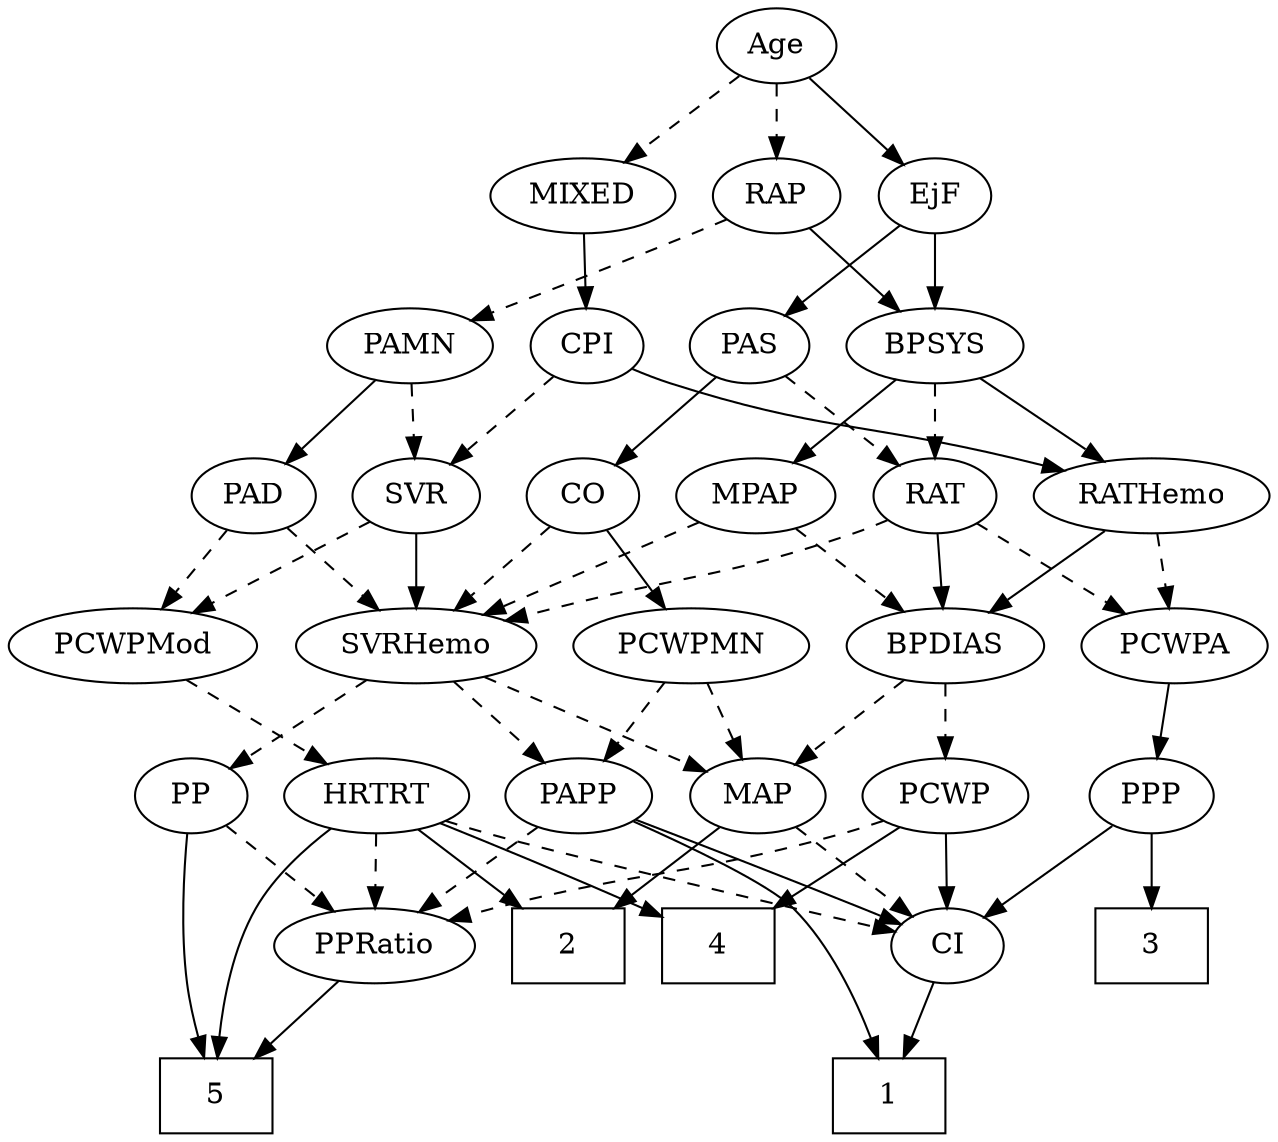 strict digraph {
	graph [bb="0,0,544.39,540"];
	node [label="\N"];
	1	[height=0.5,
		pos="379,18",
		shape=box,
		width=0.75];
	2	[height=0.5,
		pos="225,90",
		shape=box,
		width=0.75];
	3	[height=0.5,
		pos="487,90",
		shape=box,
		width=0.75];
	4	[height=0.5,
		pos="297,90",
		shape=box,
		width=0.75];
	5	[height=0.5,
		pos="71.995,18",
		shape=box,
		width=0.75];
	Age	[height=0.5,
		pos="327,522",
		width=0.75];
	EjF	[height=0.5,
		pos="400,450",
		width=0.75];
	Age -> EjF	[pos="e,385.24,465.14 341.77,506.83 352.16,496.87 366.24,483.37 377.95,472.14",
		style=solid];
	RAP	[height=0.5,
		pos="327,450",
		width=0.77632];
	Age -> RAP	[pos="e,327,468.1 327,503.7 327,495.98 327,486.71 327,478.11",
		style=dashed];
	MIXED	[height=0.5,
		pos="241,450",
		width=1.1193];
	Age -> MIXED	[pos="e,259.62,466.16 310.41,507.5 298.25,497.61 281.49,483.96 267.49,472.56",
		style=dashed];
	BPSYS	[height=0.5,
		pos="400,378",
		width=1.0471];
	EjF -> BPSYS	[pos="e,400,396.1 400,431.7 400,423.98 400,414.71 400,406.11",
		style=solid];
	PAS	[height=0.5,
		pos="317,378",
		width=0.75];
	EjF -> PAS	[pos="e,333.08,392.56 383.6,435.17 371.35,424.85 354.44,410.58 340.73,399.01",
		style=solid];
	RAP -> BPSYS	[pos="e,383.88,394.46 342.12,434.5 352.03,425 365.18,412.38 376.44,401.58",
		style=solid];
	PAMN	[height=0.5,
		pos="162,378",
		width=1.011];
	RAP -> PAMN	[pos="e,189.59,390.07 304.75,438.61 299.9,436.4 294.79,434.09 290,432 259.5,418.69 224.59,404.29 198.94,393.86",
		style=dashed];
	CPI	[height=0.5,
		pos="243,378",
		width=0.75];
	MIXED -> CPI	[pos="e,242.51,396.1 241.49,431.7 241.71,423.98 241.98,414.71 242.22,406.11",
		style=solid];
	MPAP	[height=0.5,
		pos="320,306",
		width=0.97491];
	SVRHemo	[height=0.5,
		pos="172,234",
		width=1.3902];
	MPAP -> SVRHemo	[pos="e,201.04,248.74 294.89,293.13 271.65,282.13 236.77,265.64 210.1,253.02",
		style=dashed];
	BPDIAS	[height=0.5,
		pos="400,234",
		width=1.1735];
	MPAP -> BPDIAS	[pos="e,382.22,250.55 336.96,290.15 347.87,280.61 362.25,268.03 374.52,257.29",
		style=dashed];
	BPSYS -> MPAP	[pos="e,337.05,321.92 382.64,361.81 371.55,352.11 357.01,339.39 344.73,328.64",
		style=solid];
	RATHemo	[height=0.5,
		pos="495,306",
		width=1.3721];
	BPSYS -> RATHemo	[pos="e,474.02,322.46 419.68,362.5 432.95,352.72 450.68,339.65 465.61,328.65",
		style=solid];
	RAT	[height=0.5,
		pos="400,306",
		width=0.75827];
	BPSYS -> RAT	[pos="e,400,324.1 400,359.7 400,351.98 400,342.71 400,334.11",
		style=dashed];
	PAD	[height=0.5,
		pos="91.995,306",
		width=0.79437];
	PCWPMod	[height=0.5,
		pos="51.995,234",
		width=1.4443];
	PAD -> PCWPMod	[pos="e,61.78,252.12 82.718,288.76 78.01,280.53 72.176,270.32 66.861,261.02",
		style=dashed];
	PAD -> SVRHemo	[pos="e,153.88,250.85 108.18,290.83 119.05,281.33 133.59,268.6 146.05,257.7",
		style=dashed];
	CO	[height=0.5,
		pos="240,306",
		width=0.75];
	PCWPMN	[height=0.5,
		pos="290,234",
		width=1.3902];
	CO -> PCWPMN	[pos="e,277.88,251.96 251.09,289.46 257.23,280.87 265.02,269.97 272,260.19",
		style=solid];
	CO -> SVRHemo	[pos="e,187.73,251.2 225.91,290.5 216.95,281.28 205.16,269.14 194.88,258.56",
		style=dashed];
	PAS -> CO	[pos="e,255.29,320.91 301.41,362.83 290.38,352.81 275.41,339.19 263,327.92",
		style=solid];
	PAS -> RAT	[pos="e,383.91,320.56 333.39,363.17 345.64,352.85 362.55,338.58 376.27,327.01",
		style=dashed];
	PAMN -> PAD	[pos="e,106.53,321.54 146.46,361.46 136.87,351.87 124.41,339.42 113.83,328.84",
		style=solid];
	SVR	[height=0.5,
		pos="167,306",
		width=0.77632];
	PAMN -> SVR	[pos="e,165.77,324.1 163.23,359.7 163.78,351.98 164.44,342.71 165.06,334.11",
		style=dashed];
	PCWPA	[height=0.5,
		pos="502,234",
		width=1.1555];
	RATHemo -> PCWPA	[pos="e,500.28,252.1 496.73,287.7 497.5,279.98 498.42,270.71 499.28,262.11",
		style=dashed];
	RATHemo -> BPDIAS	[pos="e,420.37,250.01 473.91,289.46 460.57,279.63 443.15,266.8 428.57,256.06",
		style=solid];
	CPI -> RATHemo	[pos="e,457.94,318 264.41,366.56 269.75,364.19 275.52,361.84 281,360 348.03,337.46 367.55,341.8 436,324 440,322.96 444.15,321.84 448.3,\
320.7",
		style=solid];
	CPI -> SVR	[pos="e,182.35,321.14 227.62,362.83 216.8,352.87 202.14,339.37 189.94,328.14",
		style=dashed];
	RAT -> PCWPA	[pos="e,480.74,249.59 418.23,292.49 433.16,282.24 454.59,267.53 472.04,255.56",
		style=dashed];
	RAT -> SVRHemo	[pos="e,209.74,245.97 378.94,294.3 374.1,292.05 368.92,289.81 364,288 306.53,266.84 289.98,268.48 231,252 227.23,250.95 223.34,249.85 \
219.43,248.74",
		style=dashed];
	RAT -> BPDIAS	[pos="e,400,252.1 400,287.7 400,279.98 400,270.71 400,262.11",
		style=solid];
	SVR -> PCWPMod	[pos="e,76.71,250.04 147.23,292.97 130.22,282.62 105.33,267.46 85.262,255.25",
		style=dashed];
	SVR -> SVRHemo	[pos="e,170.77,252.1 168.23,287.7 168.78,279.98 169.44,270.71 170.06,262.11",
		style=solid];
	HRTRT	[height=0.5,
		pos="147,162",
		width=1.1013];
	PCWPMod -> HRTRT	[pos="e,126.95,177.77 73.079,217.46 86.513,207.57 104.08,194.62 118.72,183.83",
		style=dashed];
	PPP	[height=0.5,
		pos="487,162",
		width=0.75];
	PCWPA -> PPP	[pos="e,490.7,180.28 498.36,216.05 496.69,208.26 494.67,198.82 492.8,190.08",
		style=solid];
	MAP	[height=0.5,
		pos="316,162",
		width=0.84854];
	PCWPMN -> MAP	[pos="e,309.76,179.79 296.29,216.05 299.26,208.06 302.87,198.33 306.19,189.4",
		style=dashed];
	PAPP	[height=0.5,
		pos="236,162",
		width=0.88464];
	PCWPMN -> PAPP	[pos="e,248.33,178.99 277.2,216.41 270.44,207.66 262.03,196.75 254.57,187.08",
		style=dashed];
	SVRHemo -> MAP	[pos="e,293.28,174.04 200.45,219.17 224.57,207.44 259.16,190.63 284.2,178.46",
		style=dashed];
	PP	[height=0.5,
		pos="61.995,162",
		width=0.75];
	SVRHemo -> PP	[pos="e,80.811,174.97 148.4,217.98 131.2,207.04 107.83,192.17 89.733,180.65",
		style=dashed];
	SVRHemo -> PAPP	[pos="e,221.67,178.67 186.84,216.76 195.11,207.71 205.56,196.29 214.7,186.3",
		style=dashed];
	BPDIAS -> MAP	[pos="e,332.87,177.07 381.35,217.46 369.35,207.46 353.6,194.34 340.58,183.48",
		style=dashed];
	PCWP	[height=0.5,
		pos="400,162",
		width=0.97491];
	BPDIAS -> PCWP	[pos="e,400,180.1 400,215.7 400,207.98 400,198.71 400,190.11",
		style=dashed];
	MAP -> 2	[pos="e,247.12,108.02 298.02,147.17 285.81,137.78 269.36,125.13 255.17,114.21",
		style=solid];
	CI	[height=0.5,
		pos="407,90",
		width=0.75];
	MAP -> CI	[pos="e,389.98,104.09 333.97,147.17 347.7,136.61 366.77,121.94 381.98,110.24",
		style=dashed];
	PP -> 5	[pos="e,66.172,36.44 59.468,143.86 57.228,125.89 54.769,96.848 57.995,72 59.098,63.506 61.156,54.434 63.361,46.24",
		style=solid];
	PPRatio	[height=0.5,
		pos="140,90",
		width=1.1013];
	PP -> PPRatio	[pos="e,122.72,106.51 77.406,147.17 88.113,137.56 102.62,124.54 114.97,113.46",
		style=dashed];
	PPP -> 3	[pos="e,487,108.1 487,143.7 487,135.98 487,126.71 487,118.11",
		style=solid];
	PPP -> CI	[pos="e,422.77,104.8 471.19,147.17 459.58,137.01 443.6,123.03 430.49,111.56",
		style=solid];
	PPRatio -> 5	[pos="e,88.793,36.292 124.57,73.116 116.07,64.373 105.35,53.334 95.805,43.51",
		style=solid];
	PCWP -> 4	[pos="e,322.04,108.02 379.65,147.17 365.7,137.69 346.86,124.89 330.7,113.9",
		style=solid];
	PCWP -> PPRatio	[pos="e,169.87,102.01 373.7,150.07 367.93,147.89 361.8,145.74 356,144 283.25,122.25 262.11,128.48 189,108 185.87,107.13 182.66,106.16 \
179.45,105.15",
		style=dashed];
	PCWP -> CI	[pos="e,405.28,108.1 401.73,143.7 402.5,135.98 403.42,126.71 404.28,118.11",
		style=solid];
	CI -> 1	[pos="e,385.97,36.447 400.36,72.411 397.18,64.454 393.28,54.722 389.7,45.756",
		style=solid];
	PAPP -> 1	[pos="e,373.54,36.259 259.86,149.96 284.83,138.07 321.93,119.32 333,108 350.28,90.309 362.56,64.809 370.06,45.634",
		style=solid];
	PAPP -> PPRatio	[pos="e,160.25,105.77 217.03,147.17 203.2,137.08 184.21,123.24 168.55,111.82",
		style=dashed];
	PAPP -> CI	[pos="e,384.46,100.4 260.5,150.49 265.61,148.32 270.97,146.07 276,144 315.82,127.57 326.1,124.25 366,108 368.9,106.82 371.92,105.58 374.94,\
104.34",
		style=solid];
	HRTRT -> 2	[pos="e,205.82,108.21 164.31,145.46 174.3,136.5 187.07,125.03 198.33,114.93",
		style=solid];
	HRTRT -> 4	[pos="e,269.88,103.83 173.74,148.62 194.96,138.79 225.6,124.56 260.44,108.25",
		style=solid];
	HRTRT -> 5	[pos="e,72.653,36.126 126.4,146.59 114.26,137.02 99.646,123.41 90.995,108 80.326,88.998 75.638,64.636 73.584,46.206",
		style=solid];
	HRTRT -> PPRatio	[pos="e,141.71,108.1 145.27,143.7 144.49,135.98 143.57,126.71 142.71,118.11",
		style=dashed];
	HRTRT -> CI	[pos="e,381.91,96.952 176.81,149.95 182.8,147.87 189.07,145.79 195,144 227.96,134.07 320.74,111.58 371.95,99.33",
		style=dashed];
}
